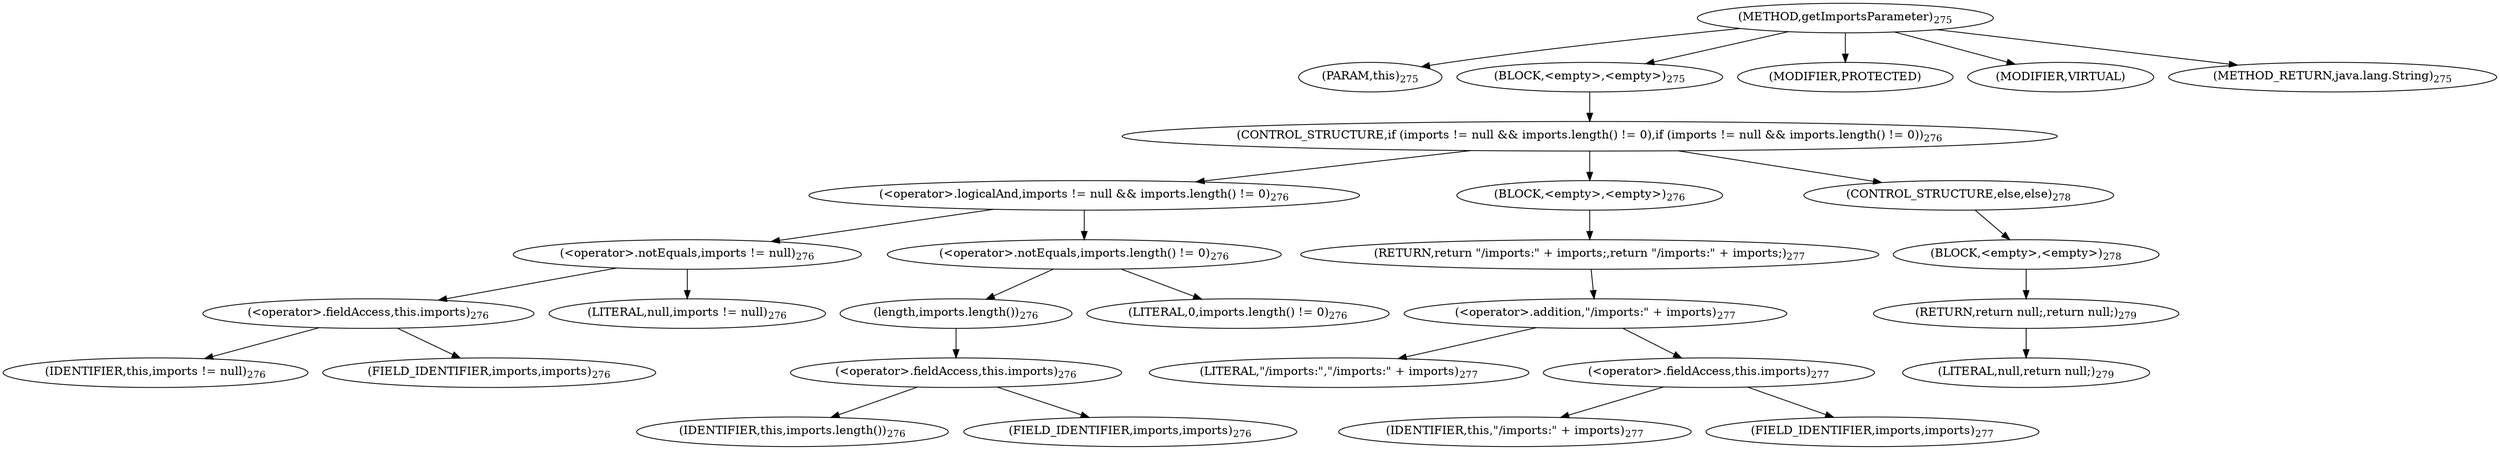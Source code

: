 digraph "getImportsParameter" {  
"329" [label = <(METHOD,getImportsParameter)<SUB>275</SUB>> ]
"330" [label = <(PARAM,this)<SUB>275</SUB>> ]
"331" [label = <(BLOCK,&lt;empty&gt;,&lt;empty&gt;)<SUB>275</SUB>> ]
"332" [label = <(CONTROL_STRUCTURE,if (imports != null &amp;&amp; imports.length() != 0),if (imports != null &amp;&amp; imports.length() != 0))<SUB>276</SUB>> ]
"333" [label = <(&lt;operator&gt;.logicalAnd,imports != null &amp;&amp; imports.length() != 0)<SUB>276</SUB>> ]
"334" [label = <(&lt;operator&gt;.notEquals,imports != null)<SUB>276</SUB>> ]
"335" [label = <(&lt;operator&gt;.fieldAccess,this.imports)<SUB>276</SUB>> ]
"336" [label = <(IDENTIFIER,this,imports != null)<SUB>276</SUB>> ]
"337" [label = <(FIELD_IDENTIFIER,imports,imports)<SUB>276</SUB>> ]
"338" [label = <(LITERAL,null,imports != null)<SUB>276</SUB>> ]
"339" [label = <(&lt;operator&gt;.notEquals,imports.length() != 0)<SUB>276</SUB>> ]
"340" [label = <(length,imports.length())<SUB>276</SUB>> ]
"341" [label = <(&lt;operator&gt;.fieldAccess,this.imports)<SUB>276</SUB>> ]
"342" [label = <(IDENTIFIER,this,imports.length())<SUB>276</SUB>> ]
"343" [label = <(FIELD_IDENTIFIER,imports,imports)<SUB>276</SUB>> ]
"344" [label = <(LITERAL,0,imports.length() != 0)<SUB>276</SUB>> ]
"345" [label = <(BLOCK,&lt;empty&gt;,&lt;empty&gt;)<SUB>276</SUB>> ]
"346" [label = <(RETURN,return &quot;/imports:&quot; + imports;,return &quot;/imports:&quot; + imports;)<SUB>277</SUB>> ]
"347" [label = <(&lt;operator&gt;.addition,&quot;/imports:&quot; + imports)<SUB>277</SUB>> ]
"348" [label = <(LITERAL,&quot;/imports:&quot;,&quot;/imports:&quot; + imports)<SUB>277</SUB>> ]
"349" [label = <(&lt;operator&gt;.fieldAccess,this.imports)<SUB>277</SUB>> ]
"350" [label = <(IDENTIFIER,this,&quot;/imports:&quot; + imports)<SUB>277</SUB>> ]
"351" [label = <(FIELD_IDENTIFIER,imports,imports)<SUB>277</SUB>> ]
"352" [label = <(CONTROL_STRUCTURE,else,else)<SUB>278</SUB>> ]
"353" [label = <(BLOCK,&lt;empty&gt;,&lt;empty&gt;)<SUB>278</SUB>> ]
"354" [label = <(RETURN,return null;,return null;)<SUB>279</SUB>> ]
"355" [label = <(LITERAL,null,return null;)<SUB>279</SUB>> ]
"356" [label = <(MODIFIER,PROTECTED)> ]
"357" [label = <(MODIFIER,VIRTUAL)> ]
"358" [label = <(METHOD_RETURN,java.lang.String)<SUB>275</SUB>> ]
  "329" -> "330" 
  "329" -> "331" 
  "329" -> "356" 
  "329" -> "357" 
  "329" -> "358" 
  "331" -> "332" 
  "332" -> "333" 
  "332" -> "345" 
  "332" -> "352" 
  "333" -> "334" 
  "333" -> "339" 
  "334" -> "335" 
  "334" -> "338" 
  "335" -> "336" 
  "335" -> "337" 
  "339" -> "340" 
  "339" -> "344" 
  "340" -> "341" 
  "341" -> "342" 
  "341" -> "343" 
  "345" -> "346" 
  "346" -> "347" 
  "347" -> "348" 
  "347" -> "349" 
  "349" -> "350" 
  "349" -> "351" 
  "352" -> "353" 
  "353" -> "354" 
  "354" -> "355" 
}
